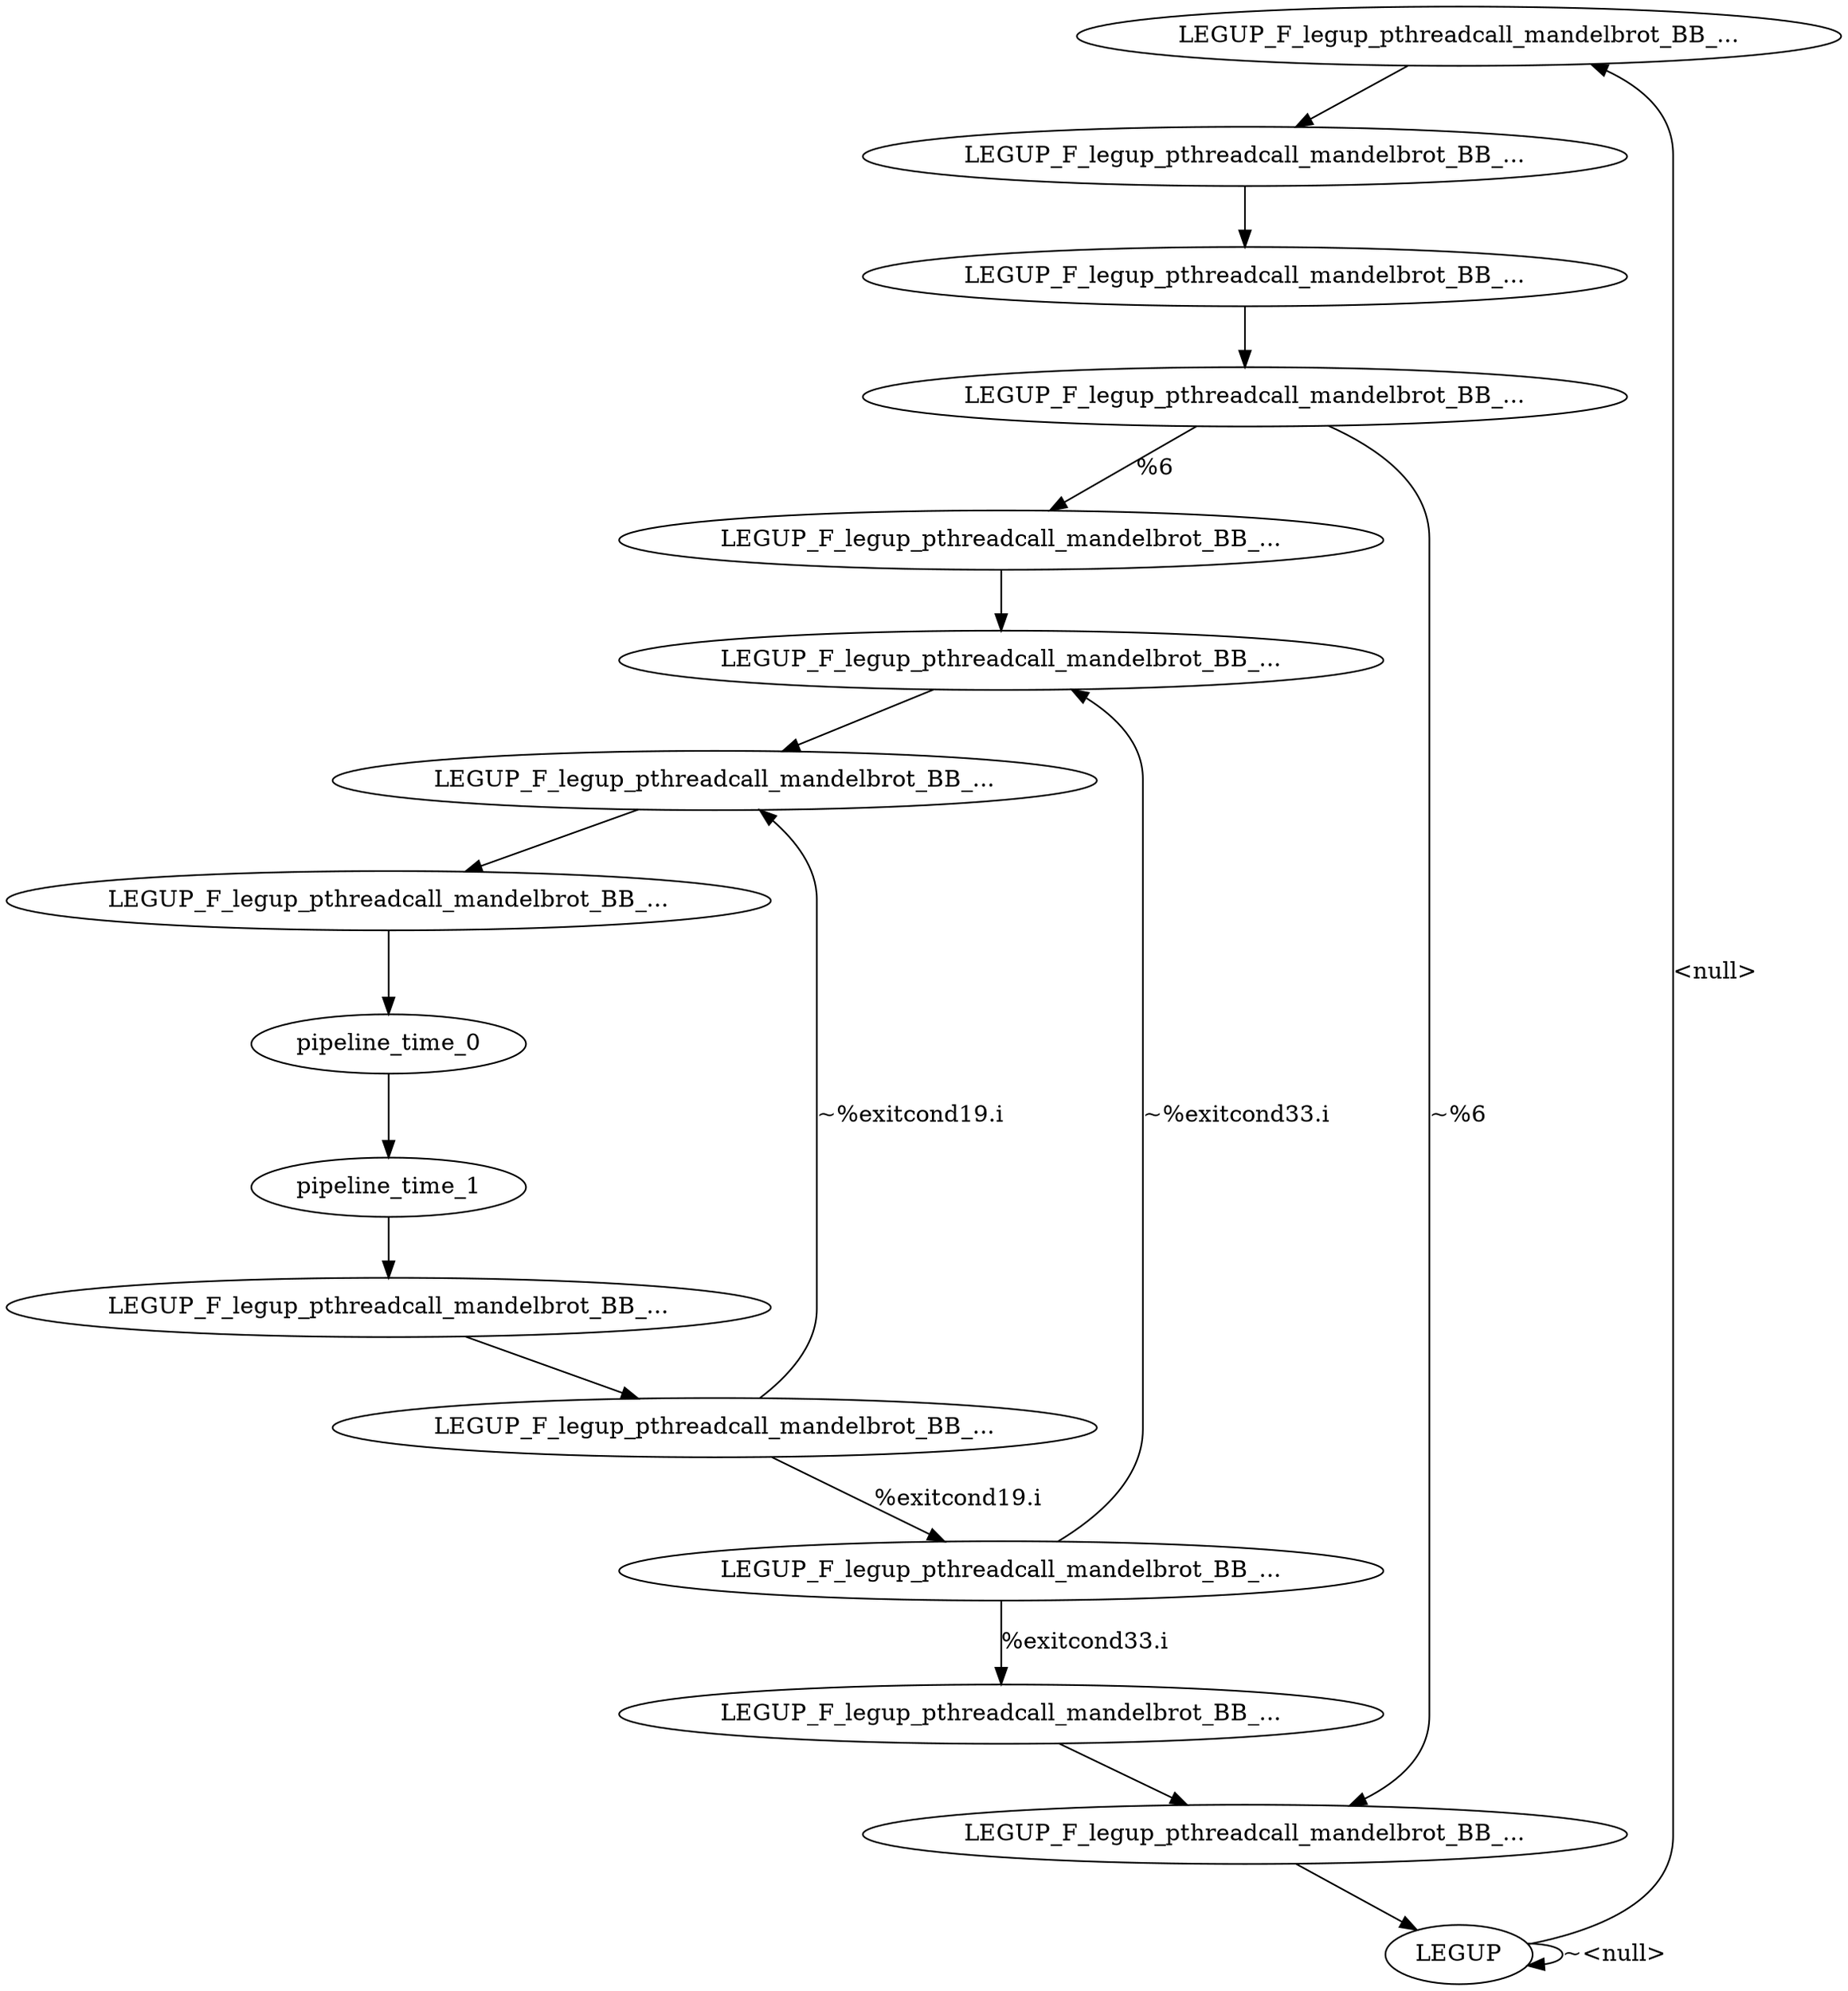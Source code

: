 digraph {
Node0xb1ce5d0[label="LEGUP_F_legup_pthreadcall_mandelbrot_BB_..."];
Node0xb1b7888[label="LEGUP"];
Node0xb1b7888 -> Node0xb1ce5d0[label="<null>"];
Node0xb1b7888 -> Node0xb1b7888[label="~<null>"];
Node0xb1ce620[label="LEGUP_F_legup_pthreadcall_mandelbrot_BB_..."];
Node0xb1ce5d0 -> Node0xb1ce620;
Node0xb1ce670[label="LEGUP_F_legup_pthreadcall_mandelbrot_BB_..."];
Node0xb1ce620 -> Node0xb1ce670;
Node0xb1ce6c0[label="LEGUP_F_legup_pthreadcall_mandelbrot_BB_..."];
Node0xb1ce670 -> Node0xb1ce6c0;
Node0xb1ce710[label="LEGUP_F_legup_pthreadcall_mandelbrot_BB_..."];
Node0xb1ce6c0 -> Node0xb1ce710[label="%6"];
Node0xb1ce9e0[label="LEGUP_F_legup_pthreadcall_mandelbrot_BB_..."];
Node0xb1ce6c0 -> Node0xb1ce9e0[label="~%6"];
Node0xb1ce940[label="LEGUP_F_legup_pthreadcall_mandelbrot_BB_..."];
Node0xb1ce710 -> Node0xb1ce940;
Node0xb1ce7b0[label="LEGUP_F_legup_pthreadcall_mandelbrot_BB_..."];
Node0xb1ce760[label="LEGUP_F_legup_pthreadcall_mandelbrot_BB_..."];
Node0xb1ce760 -> Node0xb1ce7b0;
Node0xb1ce800[label="pipeline_time_0"];
Node0xb1ce7b0 -> Node0xb1ce800;
Node0xb1bce88[label="pipeline_time_1"];
Node0xb1ce800 -> Node0xb1bce88;
Node0xb1ce850[label="LEGUP_F_legup_pthreadcall_mandelbrot_BB_..."];
Node0xb1bce88 -> Node0xb1ce850;
Node0xb1ce8a0[label="LEGUP_F_legup_pthreadcall_mandelbrot_BB_..."];
Node0xb1ce850 -> Node0xb1ce8a0;
Node0xb1ce8f0[label="LEGUP_F_legup_pthreadcall_mandelbrot_BB_..."];
Node0xb1ce8a0 -> Node0xb1ce8f0[label="%exitcond19.i"];
Node0xb1ce8a0 -> Node0xb1ce760[label="~%exitcond19.i"];
Node0xb1ce990[label="LEGUP_F_legup_pthreadcall_mandelbrot_BB_..."];
Node0xb1ce8f0 -> Node0xb1ce990[label="%exitcond33.i"];
Node0xb1ce8f0 -> Node0xb1ce940[label="~%exitcond33.i"];
Node0xb1ce940 -> Node0xb1ce760;
Node0xb1ce990 -> Node0xb1ce9e0;
Node0xb1ce9e0 -> Node0xb1b7888;
}
